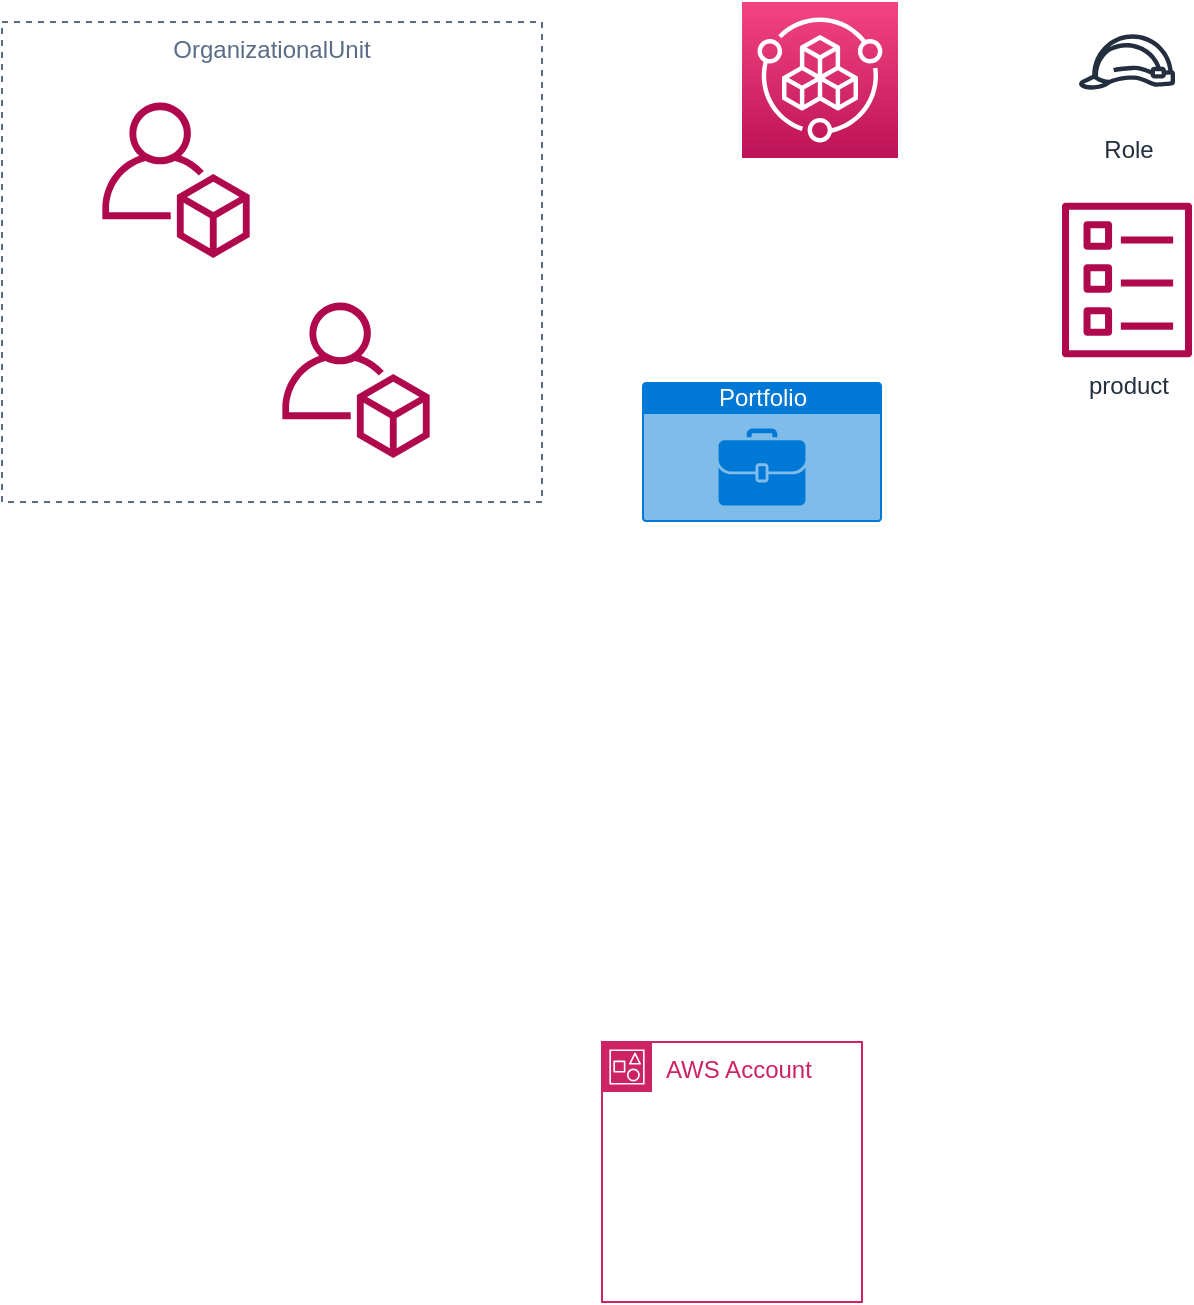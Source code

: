 <mxfile version="20.3.0" type="device" pages="2"><diagram id="Ht1M8jgEwFfnCIfOTk4-" name="Page-1"><mxGraphModel dx="1088" dy="760" grid="1" gridSize="10" guides="1" tooltips="1" connect="1" arrows="1" fold="1" page="1" pageScale="1" pageWidth="1169" pageHeight="827" math="0" shadow="0"><root><mxCell id="0"/><mxCell id="1" parent="0"/><mxCell id="pxac2ROZIUD7FdqFys7t-3" value="OrganizationalUnit" style="fillColor=none;strokeColor=#5A6C86;dashed=1;verticalAlign=top;fontStyle=0;fontColor=#5A6C86;" vertex="1" parent="1"><mxGeometry x="10" y="40" width="270" height="240" as="geometry"/></mxCell><mxCell id="pxac2ROZIUD7FdqFys7t-5" value="" style="sketch=0;points=[[0,0,0],[0.25,0,0],[0.5,0,0],[0.75,0,0],[1,0,0],[0,1,0],[0.25,1,0],[0.5,1,0],[0.75,1,0],[1,1,0],[0,0.25,0],[0,0.5,0],[0,0.75,0],[1,0.25,0],[1,0.5,0],[1,0.75,0]];points=[[0,0,0],[0.25,0,0],[0.5,0,0],[0.75,0,0],[1,0,0],[0,1,0],[0.25,1,0],[0.5,1,0],[0.75,1,0],[1,1,0],[0,0.25,0],[0,0.5,0],[0,0.75,0],[1,0.25,0],[1,0.5,0],[1,0.75,0]];outlineConnect=0;fontColor=#232F3E;gradientColor=#F34482;gradientDirection=north;fillColor=#BC1356;strokeColor=#ffffff;dashed=0;verticalLabelPosition=bottom;verticalAlign=top;align=center;html=1;fontSize=12;fontStyle=0;aspect=fixed;shape=mxgraph.aws4.resourceIcon;resIcon=mxgraph.aws4.service_catalog;" vertex="1" parent="1"><mxGeometry x="380" y="30" width="78" height="78" as="geometry"/></mxCell><mxCell id="pxac2ROZIUD7FdqFys7t-6" value="AWS Account" style="points=[[0,0],[0.25,0],[0.5,0],[0.75,0],[1,0],[1,0.25],[1,0.5],[1,0.75],[1,1],[0.75,1],[0.5,1],[0.25,1],[0,1],[0,0.75],[0,0.5],[0,0.25]];outlineConnect=0;gradientColor=none;html=1;whiteSpace=wrap;fontSize=12;fontStyle=0;container=1;pointerEvents=0;collapsible=0;recursiveResize=0;shape=mxgraph.aws4.group;grIcon=mxgraph.aws4.group_account;strokeColor=#CD2264;fillColor=none;verticalAlign=top;align=left;spacingLeft=30;fontColor=#CD2264;dashed=0;" vertex="1" parent="1"><mxGeometry x="310" y="550" width="130" height="130" as="geometry"/></mxCell><mxCell id="pxac2ROZIUD7FdqFys7t-7" value="" style="sketch=0;outlineConnect=0;fontColor=#232F3E;gradientColor=none;fillColor=#B0084D;strokeColor=none;dashed=0;verticalLabelPosition=bottom;verticalAlign=top;align=center;html=1;fontSize=12;fontStyle=0;aspect=fixed;pointerEvents=1;shape=mxgraph.aws4.organizations_account;" vertex="1" parent="1"><mxGeometry x="60" y="80" width="74" height="78" as="geometry"/></mxCell><mxCell id="pxac2ROZIUD7FdqFys7t-8" value="" style="sketch=0;outlineConnect=0;fontColor=#232F3E;gradientColor=none;fillColor=#B0084D;strokeColor=none;dashed=0;verticalLabelPosition=bottom;verticalAlign=top;align=center;html=1;fontSize=12;fontStyle=0;aspect=fixed;pointerEvents=1;shape=mxgraph.aws4.organizations_account;" vertex="1" parent="1"><mxGeometry x="150" y="180" width="74" height="78" as="geometry"/></mxCell><mxCell id="pxac2ROZIUD7FdqFys7t-9" value="Portfolio" style="html=1;strokeColor=none;fillColor=#0079D6;labelPosition=center;verticalLabelPosition=middle;verticalAlign=top;align=center;fontSize=12;outlineConnect=0;spacingTop=-6;fontColor=#FFFFFF;sketch=0;shape=mxgraph.sitemap.portfolio;" vertex="1" parent="1"><mxGeometry x="330" y="220" width="120" height="70" as="geometry"/></mxCell><mxCell id="pxac2ROZIUD7FdqFys7t-10" value="Role" style="sketch=0;outlineConnect=0;fontColor=#232F3E;gradientColor=none;strokeColor=#232F3E;fillColor=#ffffff;dashed=0;verticalLabelPosition=bottom;verticalAlign=top;align=center;html=1;fontSize=12;fontStyle=0;aspect=fixed;shape=mxgraph.aws4.resourceIcon;resIcon=mxgraph.aws4.role;" vertex="1" parent="1"><mxGeometry x="542.5" y="30" width="60" height="60" as="geometry"/></mxCell><mxCell id="pxac2ROZIUD7FdqFys7t-11" value="product" style="sketch=0;outlineConnect=0;fontColor=#232F3E;gradientColor=none;fillColor=#B0084D;strokeColor=none;dashed=0;verticalLabelPosition=bottom;verticalAlign=top;align=center;html=1;fontSize=12;fontStyle=0;aspect=fixed;pointerEvents=1;shape=mxgraph.aws4.template;" vertex="1" parent="1"><mxGeometry x="540" y="130" width="65" height="78" as="geometry"/></mxCell></root></mxGraphModel></diagram><diagram id="g1Sw4LRn_dEPpRsd7iih" name="Side-2"><mxGraphModel dx="1142" dy="798" grid="1" gridSize="10" guides="1" tooltips="1" connect="1" arrows="1" fold="1" page="1" pageScale="1" pageWidth="1169" pageHeight="827" math="0" shadow="0"><root><mxCell id="0"/><mxCell id="1" parent="0"/><mxCell id="roNrn8XRH5kjJZtAYW7M-1" value="" style="whiteSpace=wrap;html=1;aspect=fixed;" vertex="1" parent="1"><mxGeometry x="240" y="120" width="560" height="560" as="geometry"/></mxCell></root></mxGraphModel></diagram></mxfile>